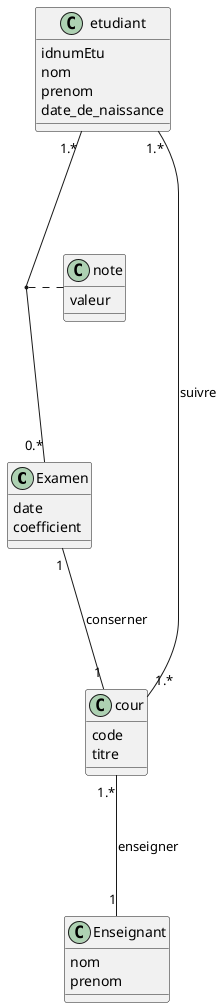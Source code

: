 
@startuml

class Examen
{
  date
  coefficient
}

class Enseignant
{
  nom
  prenom
}

class etudiant
{
  idnumEtu
  nom
  prenom
  date_de_naissance
}

class cour
{
  code
  titre
}

etudiant "1.*" --- "0.*" Examen
(etudiant, Examen) . note

etudiant "1.*" --- "1.*" cour : suivre

Examen "1" --- "1" cour : conserner

cour "1.*" --- "1" Enseignant : enseigner

class note
{
  valeur
}

@enduml
